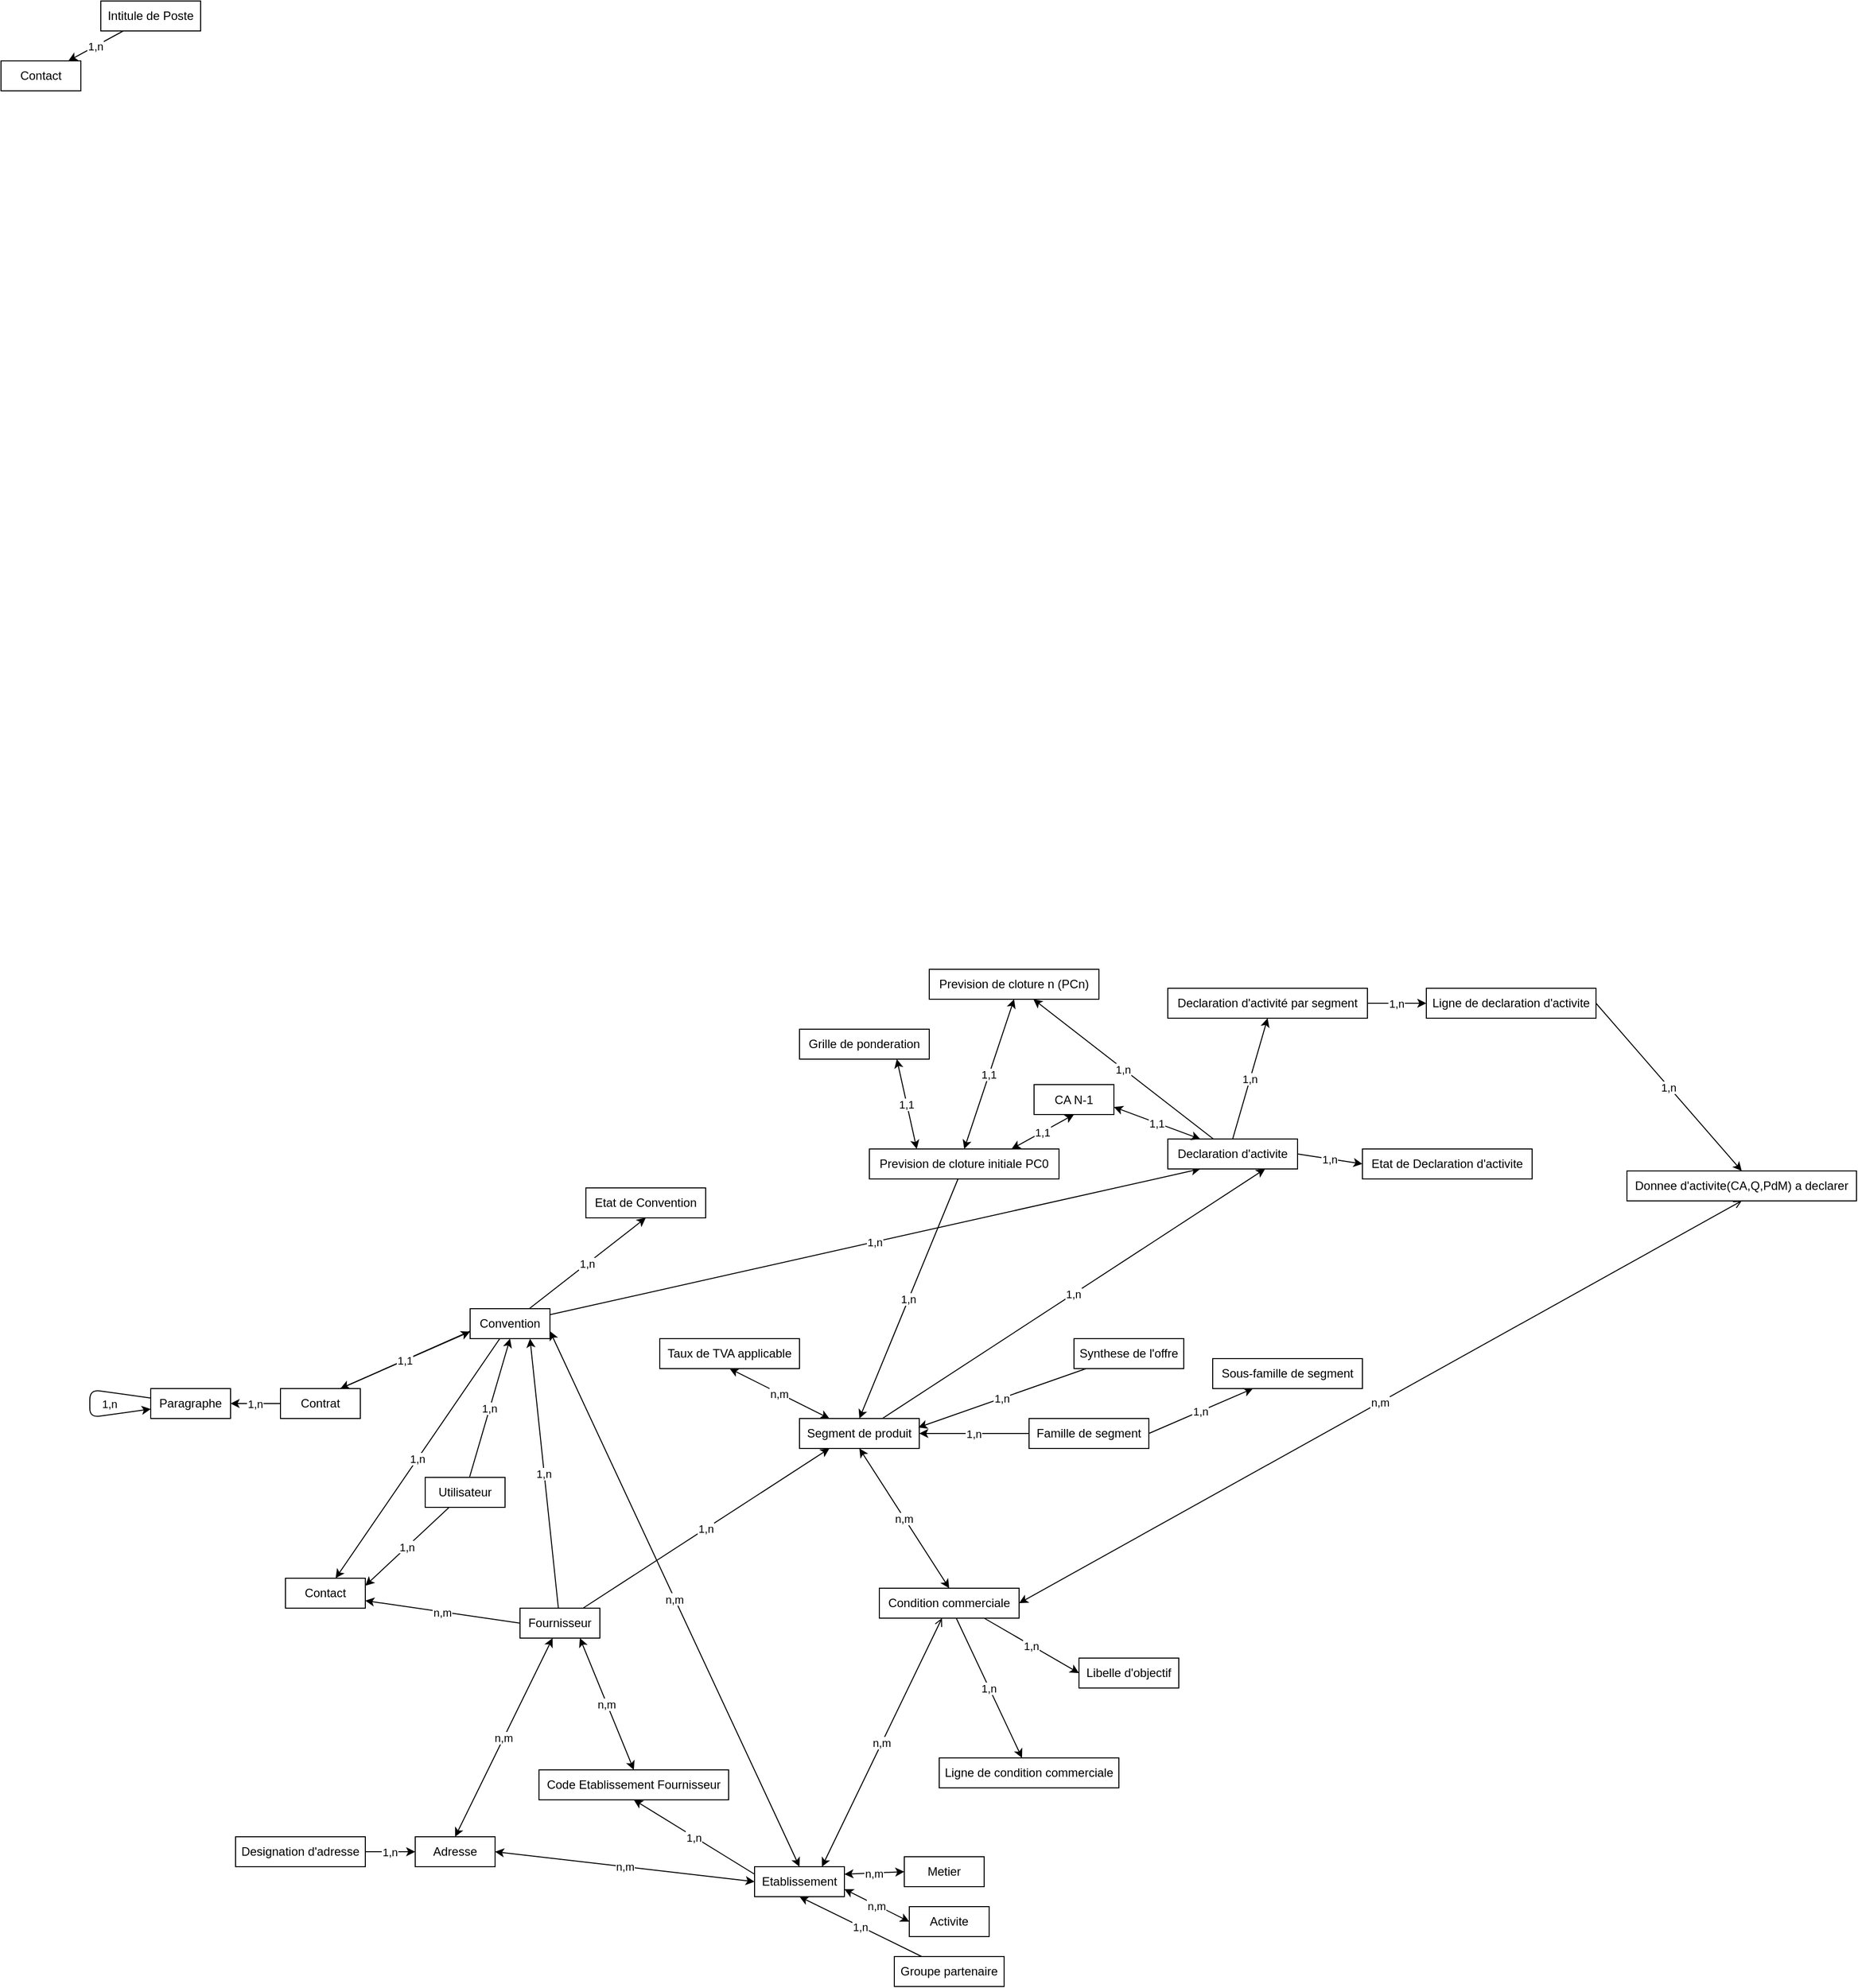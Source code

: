 <mxfile version="10.6.7" type="github"><diagram id="3dL3FUhkT1H34CsekZXW" name="Page-1"><mxGraphModel dx="1010" dy="582" grid="1" gridSize="10" guides="1" tooltips="1" connect="1" arrows="1" fold="1" page="1" pageScale="1" pageWidth="827" pageHeight="1169" math="0" shadow="0"><root><mxCell id="0"/><mxCell id="1" parent="0"/><mxCell id="9Jct-usVtfHhvLH3I57k-51" value="Fournisseur" style="whiteSpace=wrap;html=1;" vertex="1" parent="1"><mxGeometry x="761" y="2161" width="80" height="30" as="geometry"/></mxCell><mxCell id="9Jct-usVtfHhvLH3I57k-52" value="Segment de produit " style="whiteSpace=wrap;html=1;" vertex="1" parent="1"><mxGeometry x="1041" y="1971" width="120" height="30" as="geometry"/></mxCell><mxCell id="9Jct-usVtfHhvLH3I57k-53" value="1,n" style="entryX=0.25;entryY=1;entryDx=0;entryDy=0;" edge="1" source="9Jct-usVtfHhvLH3I57k-51" target="9Jct-usVtfHhvLH3I57k-52" parent="1"><mxGeometry x="20" y="550" as="geometry"/></mxCell><mxCell id="9Jct-usVtfHhvLH3I57k-55" value="1,n" style="entryX=0.75;entryY=1;entryDx=0;entryDy=0;" edge="1" source="9Jct-usVtfHhvLH3I57k-51" target="9Jct-usVtfHhvLH3I57k-71" parent="1"><mxGeometry x="20" y="550" as="geometry"/></mxCell><mxCell id="9Jct-usVtfHhvLH3I57k-56" value="Adresse " style="whiteSpace=wrap;html=1;" vertex="1" parent="1"><mxGeometry x="656" y="2390" width="80" height="30" as="geometry"/></mxCell><mxCell id="9Jct-usVtfHhvLH3I57k-57" value="n,m" style="startArrow=classic;startFill=1;entryX=0.5;entryY=0;entryDx=0;entryDy=0;" edge="1" source="9Jct-usVtfHhvLH3I57k-51" target="9Jct-usVtfHhvLH3I57k-56" parent="1"><mxGeometry x="20" y="550" as="geometry"/></mxCell><mxCell id="9Jct-usVtfHhvLH3I57k-60" value="Code Etablissement Fournisseur " style="whiteSpace=wrap;html=1;" vertex="1" parent="1"><mxGeometry x="780" y="2323" width="190" height="30" as="geometry"/></mxCell><mxCell id="9Jct-usVtfHhvLH3I57k-61" value="1,n" style="exitX=0;exitY=0.25;exitDx=0;exitDy=0;entryX=0.5;entryY=1;entryDx=0;entryDy=0;" edge="1" source="9Jct-usVtfHhvLH3I57k-65" target="9Jct-usVtfHhvLH3I57k-60" parent="1"><mxGeometry x="20" y="550" as="geometry"/></mxCell><mxCell id="9Jct-usVtfHhvLH3I57k-62" value="Designation d'adresse" style="whiteSpace=wrap;html=1;" vertex="1" parent="1"><mxGeometry x="476" y="2390" width="130" height="30" as="geometry"/></mxCell><mxCell id="9Jct-usVtfHhvLH3I57k-63" value="1,n" style="entryX=0;entryY=0.5;entryDx=0;entryDy=0;exitX=1;exitY=0.5;exitDx=0;exitDy=0;" edge="1" source="9Jct-usVtfHhvLH3I57k-62" target="9Jct-usVtfHhvLH3I57k-56" parent="1"><mxGeometry x="-45" y="550" as="geometry"/></mxCell><mxCell id="9Jct-usVtfHhvLH3I57k-64" value="Groupe partenaire" style="whiteSpace=wrap;html=1;" vertex="1" parent="1"><mxGeometry x="1136" y="2510" width="110" height="30" as="geometry"/></mxCell><mxCell id="9Jct-usVtfHhvLH3I57k-65" value="Etablissement " style="whiteSpace=wrap;html=1;" vertex="1" parent="1"><mxGeometry x="996" y="2420" width="90" height="30" as="geometry"/></mxCell><mxCell id="9Jct-usVtfHhvLH3I57k-66" value="1,n" style="entryX=0.5;entryY=1;entryDx=0;entryDy=0;exitX=0.25;exitY=0;exitDx=0;exitDy=0;" edge="1" source="9Jct-usVtfHhvLH3I57k-64" target="9Jct-usVtfHhvLH3I57k-65" parent="1"><mxGeometry x="65" y="610" as="geometry"/></mxCell><mxCell id="9Jct-usVtfHhvLH3I57k-67" value="Metier" style="whiteSpace=wrap;html=1;" vertex="1" parent="1"><mxGeometry x="1146" y="2410" width="80" height="30" as="geometry"/></mxCell><mxCell id="9Jct-usVtfHhvLH3I57k-68" value="n,m" style="exitX=0;exitY=0.5;exitDx=0;exitDy=0;entryX=1;entryY=0.25;entryDx=0;entryDy=0;startArrow=classic;startFill=1;" edge="1" source="9Jct-usVtfHhvLH3I57k-67" target="9Jct-usVtfHhvLH3I57k-65" parent="1"><mxGeometry x="65" y="610" as="geometry"/></mxCell><mxCell id="9Jct-usVtfHhvLH3I57k-69" value="Activite" style="whiteSpace=wrap;html=1;" vertex="1" parent="1"><mxGeometry x="1151" y="2460" width="80" height="30" as="geometry"/></mxCell><mxCell id="9Jct-usVtfHhvLH3I57k-70" value="n,m" style="entryX=1;entryY=0.75;entryDx=0;entryDy=0;startArrow=classic;startFill=1;exitX=0;exitY=0.5;exitDx=0;exitDy=0;" edge="1" source="9Jct-usVtfHhvLH3I57k-69" target="9Jct-usVtfHhvLH3I57k-65" parent="1"><mxGeometry x="65" y="610" as="geometry"/></mxCell><mxCell id="9Jct-usVtfHhvLH3I57k-71" value="Convention" style="whiteSpace=wrap;html=1;" vertex="1" parent="1"><mxGeometry x="711" y="1861" width="80" height="30" as="geometry"/></mxCell><mxCell id="9Jct-usVtfHhvLH3I57k-72" value="n,m" style="entryX=0.5;entryY=0;entryDx=0;entryDy=0;exitX=1;exitY=0.75;exitDx=0;exitDy=0;startArrow=classic;startFill=1;" edge="1" source="9Jct-usVtfHhvLH3I57k-71" target="9Jct-usVtfHhvLH3I57k-65" parent="1"><mxGeometry x="20" y="550" as="geometry"/></mxCell><mxCell id="9Jct-usVtfHhvLH3I57k-75" value="Etat de Convention " style="whiteSpace=wrap;html=1;" vertex="1" parent="1"><mxGeometry x="827" y="1740" width="120" height="30" as="geometry"/></mxCell><mxCell id="9Jct-usVtfHhvLH3I57k-76" value="1,n" style="entryX=0.5;entryY=1;entryDx=0;entryDy=0;" edge="1" source="9Jct-usVtfHhvLH3I57k-71" target="9Jct-usVtfHhvLH3I57k-75" parent="1"><mxGeometry x="20" y="550" as="geometry"/></mxCell><mxCell id="9Jct-usVtfHhvLH3I57k-77" value="Condition commerciale" style="whiteSpace=wrap;html=1;" vertex="1" parent="1"><mxGeometry x="1121" y="2141" width="140" height="30" as="geometry"/></mxCell><mxCell id="9Jct-usVtfHhvLH3I57k-78" value="n,m" style="startArrow=open;startFill=0;entryX=0.75;entryY=0;entryDx=0;entryDy=0;" edge="1" source="9Jct-usVtfHhvLH3I57k-77" target="9Jct-usVtfHhvLH3I57k-65" parent="1"><mxGeometry x="20" y="550" as="geometry"/></mxCell><mxCell id="9Jct-usVtfHhvLH3I57k-79" value="Libelle d'objectif " style="whiteSpace=wrap;html=1;" vertex="1" parent="1"><mxGeometry x="1321" y="2211" width="100" height="30" as="geometry"/></mxCell><mxCell id="9Jct-usVtfHhvLH3I57k-80" value="1,n" style="entryX=0;entryY=0.5;entryDx=0;entryDy=0;exitX=0.75;exitY=1;exitDx=0;exitDy=0;" edge="1" source="9Jct-usVtfHhvLH3I57k-77" target="9Jct-usVtfHhvLH3I57k-79" parent="1"><mxGeometry x="20" y="550" as="geometry"/></mxCell><mxCell id="9Jct-usVtfHhvLH3I57k-81" value="Ligne de condition commerciale " style="whiteSpace=wrap;html=1;" vertex="1" parent="1"><mxGeometry x="1181" y="2311" width="180" height="30" as="geometry"/></mxCell><mxCell id="9Jct-usVtfHhvLH3I57k-82" value="1,n" edge="1" source="9Jct-usVtfHhvLH3I57k-77" target="9Jct-usVtfHhvLH3I57k-81" parent="1"><mxGeometry x="20" y="550" as="geometry"/></mxCell><mxCell id="9Jct-usVtfHhvLH3I57k-84" value="n,m" style="entryX=1;entryY=0.5;entryDx=0;entryDy=0;exitX=0.5;exitY=1;exitDx=0;exitDy=0;startArrow=open;startFill=0;" edge="1" source="9Jct-usVtfHhvLH3I57k-118" target="9Jct-usVtfHhvLH3I57k-77" parent="1"><mxGeometry x="20" y="550" as="geometry"/></mxCell><mxCell id="9Jct-usVtfHhvLH3I57k-86" value="n,m" style="entryX=0.5;entryY=0;entryDx=0;entryDy=0;exitX=0.5;exitY=1;exitDx=0;exitDy=0;startArrow=classic;startFill=1;" edge="1" source="9Jct-usVtfHhvLH3I57k-52" target="9Jct-usVtfHhvLH3I57k-77" parent="1"><mxGeometry x="20" y="550" as="geometry"/></mxCell><mxCell id="9Jct-usVtfHhvLH3I57k-88" value="1,n" style="entryX=0.75;entryY=1;entryDx=0;entryDy=0;" edge="1" source="9Jct-usVtfHhvLH3I57k-52" target="9Jct-usVtfHhvLH3I57k-107" parent="1"><mxGeometry x="20" y="550" as="geometry"/></mxCell><mxCell id="9Jct-usVtfHhvLH3I57k-89" value="Famille de segment" style="whiteSpace=wrap;html=1;" vertex="1" parent="1"><mxGeometry x="1271" y="1971" width="120" height="30" as="geometry"/></mxCell><mxCell id="9Jct-usVtfHhvLH3I57k-90" value="Sous-famille de segment " style="whiteSpace=wrap;html=1;" vertex="1" parent="1"><mxGeometry x="1455" y="1911" width="150" height="30" as="geometry"/></mxCell><mxCell id="9Jct-usVtfHhvLH3I57k-91" value="1,n" style="exitX=1;exitY=0.5;exitDx=0;exitDy=0;" edge="1" source="9Jct-usVtfHhvLH3I57k-89" target="9Jct-usVtfHhvLH3I57k-90" parent="1"><mxGeometry x="20" y="550" as="geometry"/></mxCell><mxCell id="9Jct-usVtfHhvLH3I57k-92" value="1,n" style="exitX=0;exitY=0.5;exitDx=0;exitDy=0;" edge="1" source="9Jct-usVtfHhvLH3I57k-89" target="9Jct-usVtfHhvLH3I57k-52" parent="1"><mxGeometry x="20" y="550" as="geometry"/></mxCell><mxCell id="9Jct-usVtfHhvLH3I57k-94" value="Taux de TVA applicable" style="whiteSpace=wrap;html=1;" vertex="1" parent="1"><mxGeometry x="901" y="1891" width="140" height="30" as="geometry"/></mxCell><mxCell id="9Jct-usVtfHhvLH3I57k-97" value="n,m" style="entryX=0.5;entryY=1;entryDx=0;entryDy=0;exitX=0.25;exitY=0;exitDx=0;exitDy=0;startArrow=classic;startFill=1;" edge="1" source="9Jct-usVtfHhvLH3I57k-52" target="9Jct-usVtfHhvLH3I57k-94" parent="1"><mxGeometry x="20" y="550" as="geometry"><mxPoint x="1090" y="1971" as="sourcePoint"/></mxGeometry></mxCell><mxCell id="9Jct-usVtfHhvLH3I57k-98" value="Contrat" style="whiteSpace=wrap;html=1;" vertex="1" parent="1"><mxGeometry x="521" y="1941" width="80" height="30" as="geometry"/></mxCell><mxCell id="9Jct-usVtfHhvLH3I57k-99" value="1,1" style="exitX=0.75;exitY=0;exitDx=0;exitDy=0;" edge="1" source="9Jct-usVtfHhvLH3I57k-98" parent="1"><mxGeometry x="20" y="550" as="geometry"><mxPoint x="711" y="1884" as="targetPoint"/></mxGeometry></mxCell><mxCell id="9Jct-usVtfHhvLH3I57k-101" value="1,1" style="entryX=0.75;entryY=0;entryDx=0;entryDy=0;exitX=0;exitY=0.75;exitDx=0;exitDy=0;" edge="1" source="9Jct-usVtfHhvLH3I57k-71" target="9Jct-usVtfHhvLH3I57k-98" parent="1"><mxGeometry x="20" y="550" as="geometry"/></mxCell><mxCell id="9Jct-usVtfHhvLH3I57k-103" value="Paragraphe " style="whiteSpace=wrap;html=1;" vertex="1" parent="1"><mxGeometry x="391" y="1941" width="80" height="30" as="geometry"/></mxCell><mxCell id="9Jct-usVtfHhvLH3I57k-104" value="1,n" style="rounded=1;" edge="1" source="9Jct-usVtfHhvLH3I57k-103" target="9Jct-usVtfHhvLH3I57k-103" parent="1"><mxGeometry as="geometry"><mxPoint x="73.571" y="2361" as="sourcePoint"/><Array as="points"><mxPoint x="330" y="1970"/></Array><mxPoint x="-41" as="offset"/></mxGeometry></mxCell><mxCell id="9Jct-usVtfHhvLH3I57k-105" value="1,n" style="entryX=1;entryY=0.5;entryDx=0;entryDy=0;exitX=0;exitY=0.5;exitDx=0;exitDy=0;" edge="1" source="9Jct-usVtfHhvLH3I57k-98" target="9Jct-usVtfHhvLH3I57k-103" parent="1"><mxGeometry x="20" y="550" as="geometry"/></mxCell><mxCell id="9Jct-usVtfHhvLH3I57k-106" value="1,n" style="entryX=0.25;entryY=1;entryDx=0;entryDy=0;" edge="1" source="9Jct-usVtfHhvLH3I57k-71" target="9Jct-usVtfHhvLH3I57k-107" parent="1"><mxGeometry x="20" y="550" as="geometry"/></mxCell><mxCell id="9Jct-usVtfHhvLH3I57k-107" value="Declaration d'activite" style="whiteSpace=wrap;html=1;" vertex="1" parent="1"><mxGeometry x="1410" y="1691" width="130" height="30" as="geometry"/></mxCell><mxCell id="9Jct-usVtfHhvLH3I57k-108" value="Declaration d'activité par segment " style="whiteSpace=wrap;html=1;" vertex="1" parent="1"><mxGeometry x="1410" y="1540" width="200" height="30" as="geometry"/></mxCell><mxCell id="9Jct-usVtfHhvLH3I57k-109" value="1,n" style="entryX=0.5;entryY=1;entryDx=0;entryDy=0;exitX=0.5;exitY=0;exitDx=0;exitDy=0;" edge="1" source="9Jct-usVtfHhvLH3I57k-107" target="9Jct-usVtfHhvLH3I57k-108" parent="1"><mxGeometry x="20" y="550" as="geometry"><mxPoint x="1500" y="1400" as="targetPoint"/></mxGeometry></mxCell><mxCell id="9Jct-usVtfHhvLH3I57k-110" value="Prevision de cloture n (PCn) " style="whiteSpace=wrap;html=1;" vertex="1" parent="1"><mxGeometry x="1171" y="1521" width="170" height="30" as="geometry"/></mxCell><mxCell id="9Jct-usVtfHhvLH3I57k-111" value="1,n" edge="1" source="9Jct-usVtfHhvLH3I57k-107" target="9Jct-usVtfHhvLH3I57k-110" parent="1"><mxGeometry x="20" y="550" as="geometry"/></mxCell><mxCell id="9Jct-usVtfHhvLH3I57k-112" value="Etat de Declaration d'activite " style="whiteSpace=wrap;html=1;" vertex="1" parent="1"><mxGeometry x="1605" y="1701" width="170" height="30" as="geometry"/></mxCell><mxCell id="9Jct-usVtfHhvLH3I57k-113" value="1,n" style="entryX=0;entryY=0.5;entryDx=0;entryDy=0;exitX=1;exitY=0.5;exitDx=0;exitDy=0;" edge="1" source="9Jct-usVtfHhvLH3I57k-107" target="9Jct-usVtfHhvLH3I57k-112" parent="1"><mxGeometry x="20" y="550" as="geometry"><mxPoint x="1540" y="1716" as="sourcePoint"/></mxGeometry></mxCell><mxCell id="9Jct-usVtfHhvLH3I57k-115" value="Ligne de declaration d'activite " style="whiteSpace=wrap;html=1;" vertex="1" parent="1"><mxGeometry x="1669" y="1540" width="170" height="30" as="geometry"/></mxCell><mxCell id="9Jct-usVtfHhvLH3I57k-116" value="1,n" style="exitX=1;exitY=0.5;exitDx=0;exitDy=0;entryX=0;entryY=0.5;entryDx=0;entryDy=0;" edge="1" source="9Jct-usVtfHhvLH3I57k-108" target="9Jct-usVtfHhvLH3I57k-115" parent="1"><mxGeometry x="-1" y="719" as="geometry"/></mxCell><mxCell id="9Jct-usVtfHhvLH3I57k-118" value="Donnee d'activite(CA,Q,PdM) a declarer " style="whiteSpace=wrap;html=1;" vertex="1" parent="1"><mxGeometry x="1870" y="1723" width="230" height="30" as="geometry"/></mxCell><mxCell id="9Jct-usVtfHhvLH3I57k-119" value="1,n" style="exitX=1;exitY=0.5;exitDx=0;exitDy=0;entryX=0.5;entryY=0;entryDx=0;entryDy=0;" edge="1" source="9Jct-usVtfHhvLH3I57k-115" target="9Jct-usVtfHhvLH3I57k-118" parent="1"><mxGeometry x="-1" y="719" as="geometry"><mxPoint x="1949" y="1555" as="targetPoint"/></mxGeometry></mxCell><mxCell id="9Jct-usVtfHhvLH3I57k-122" value="1,1" style="entryX=0.5;entryY=0;entryDx=0;entryDy=0;exitX=0.5;exitY=1;exitDx=0;exitDy=0;startArrow=classic;startFill=1;" edge="1" source="9Jct-usVtfHhvLH3I57k-110" target="9Jct-usVtfHhvLH3I57k-123" parent="1"><mxGeometry x="110.5" y="15.6" as="geometry"><mxPoint x="1860.5" y="1585.6" as="targetPoint"/></mxGeometry></mxCell><mxCell id="9Jct-usVtfHhvLH3I57k-123" value="Prevision de cloture initiale PC0" style="whiteSpace=wrap;html=1;" vertex="1" parent="1"><mxGeometry x="1111" y="1701" width="190" height="30" as="geometry"/></mxCell><mxCell id="9Jct-usVtfHhvLH3I57k-125" value="1,n" style="entryX=0.5;entryY=0;entryDx=0;entryDy=0;" edge="1" source="9Jct-usVtfHhvLH3I57k-123" target="9Jct-usVtfHhvLH3I57k-52" parent="1"><mxGeometry x="20" y="550" as="geometry"/></mxCell><mxCell id="9Jct-usVtfHhvLH3I57k-126" value="Synthese de l'offre" style="whiteSpace=wrap;html=1;" vertex="1" parent="1"><mxGeometry x="1316" y="1891" width="110" height="30" as="geometry"/></mxCell><mxCell id="9Jct-usVtfHhvLH3I57k-127" value="1,n" edge="1" source="9Jct-usVtfHhvLH3I57k-126" parent="1"><mxGeometry x="20" y="550" as="geometry"><mxPoint x="1160" y="1980" as="targetPoint"/></mxGeometry></mxCell><mxCell id="9Jct-usVtfHhvLH3I57k-129" value="1,1" style="entryX=0.75;entryY=0;entryDx=0;entryDy=0;exitX=0.5;exitY=1;exitDx=0;exitDy=0;startArrow=classic;startFill=1;" edge="1" source="9Jct-usVtfHhvLH3I57k-130" target="9Jct-usVtfHhvLH3I57k-123" parent="1"><mxGeometry x="110.5" y="15.6" as="geometry"/></mxCell><mxCell id="9Jct-usVtfHhvLH3I57k-130" value="CA N-1 " style="whiteSpace=wrap;html=1;" vertex="1" parent="1"><mxGeometry x="1276" y="1636.5" width="80" height="30" as="geometry"/></mxCell><mxCell id="9Jct-usVtfHhvLH3I57k-133" value="1,1" style="entryX=0.25;entryY=0;entryDx=0;entryDy=0;exitX=0.75;exitY=1;exitDx=0;exitDy=0;startArrow=classic;startFill=1;" edge="1" source="9Jct-usVtfHhvLH3I57k-134" target="9Jct-usVtfHhvLH3I57k-123" parent="1"><mxGeometry x="110.5" y="15.6" as="geometry"/></mxCell><mxCell id="9Jct-usVtfHhvLH3I57k-134" value="Grille de ponderation " style="whiteSpace=wrap;html=1;" vertex="1" parent="1"><mxGeometry x="1041" y="1581" width="130" height="30" as="geometry"/></mxCell><mxCell id="9Jct-usVtfHhvLH3I57k-136" value="1,1" style="exitX=1;exitY=0.75;exitDx=0;exitDy=0;startArrow=classic;startFill=1;entryX=0.25;entryY=0;entryDx=0;entryDy=0;" edge="1" source="9Jct-usVtfHhvLH3I57k-130" target="9Jct-usVtfHhvLH3I57k-107" parent="1"><mxGeometry x="20" y="550" as="geometry"/></mxCell><mxCell id="9Jct-usVtfHhvLH3I57k-138" value="Utilisateur" style="whiteSpace=wrap;html=1;" vertex="1" parent="1"><mxGeometry x="666" y="2030" width="80" height="30" as="geometry"/></mxCell><mxCell id="9Jct-usVtfHhvLH3I57k-139" value="Contact " style="whiteSpace=wrap;html=1;" vertex="1" parent="1"><mxGeometry x="526" y="2131" width="80" height="30" as="geometry"/></mxCell><mxCell id="9Jct-usVtfHhvLH3I57k-140" value="1,n" style="entryX=1;entryY=0.25;entryDx=0;entryDy=0;" edge="1" source="9Jct-usVtfHhvLH3I57k-138" target="9Jct-usVtfHhvLH3I57k-139" parent="1"><mxGeometry x="20" y="550" as="geometry"/></mxCell><mxCell id="9Jct-usVtfHhvLH3I57k-141" value="1,n" edge="1" source="9Jct-usVtfHhvLH3I57k-71" target="9Jct-usVtfHhvLH3I57k-139" parent="1"><mxGeometry x="20" y="550" as="geometry"/></mxCell><mxCell id="9Jct-usVtfHhvLH3I57k-142" value="n,m" style="entryX=1;entryY=0.75;entryDx=0;entryDy=0;exitX=0;exitY=0.5;exitDx=0;exitDy=0;" edge="1" source="9Jct-usVtfHhvLH3I57k-51" target="9Jct-usVtfHhvLH3I57k-139" parent="1"><mxGeometry x="20" y="550" as="geometry"/></mxCell><mxCell id="9Jct-usVtfHhvLH3I57k-143" value="1,n" style="entryX=0.5;entryY=1;entryDx=0;entryDy=0;" edge="1" source="9Jct-usVtfHhvLH3I57k-138" target="9Jct-usVtfHhvLH3I57k-71" parent="1"><mxGeometry x="20" y="550" as="geometry"/></mxCell><mxCell id="9Jct-usVtfHhvLH3I57k-144" value="Intitule de Poste" style="whiteSpace=wrap;html=1;" vertex="1" parent="1"><mxGeometry x="341" y="551" width="100" height="30" as="geometry"/></mxCell><mxCell id="9Jct-usVtfHhvLH3I57k-145" value="Contact" style="whiteSpace=wrap;html=1;" vertex="1" parent="1"><mxGeometry x="241" y="611" width="80" height="30" as="geometry"/></mxCell><mxCell id="9Jct-usVtfHhvLH3I57k-146" value="1,n" edge="1" source="9Jct-usVtfHhvLH3I57k-144" target="9Jct-usVtfHhvLH3I57k-145" parent="1"><mxGeometry x="20" y="550" as="geometry"/></mxCell><mxCell id="9Jct-usVtfHhvLH3I57k-156" value="n,m" style="endArrow=classic;startArrow=classic;html=1;exitX=1;exitY=0.5;exitDx=0;exitDy=0;entryX=0;entryY=0.5;entryDx=0;entryDy=0;" edge="1" parent="1" source="9Jct-usVtfHhvLH3I57k-56" target="9Jct-usVtfHhvLH3I57k-65"><mxGeometry width="50" height="50" relative="1" as="geometry"><mxPoint x="926" y="2400" as="sourcePoint"/><mxPoint x="976" y="2350" as="targetPoint"/></mxGeometry></mxCell><mxCell id="9Jct-usVtfHhvLH3I57k-158" value="n,m" style="startArrow=classic;startFill=1;entryX=0.5;entryY=0;entryDx=0;entryDy=0;exitX=0.75;exitY=1;exitDx=0;exitDy=0;" edge="1" parent="1" source="9Jct-usVtfHhvLH3I57k-51" target="9Jct-usVtfHhvLH3I57k-60"><mxGeometry x="30" y="560" as="geometry"><mxPoint x="808.196" y="2201" as="sourcePoint"/><mxPoint x="771" y="2400" as="targetPoint"/></mxGeometry></mxCell></root></mxGraphModel></diagram></mxfile>